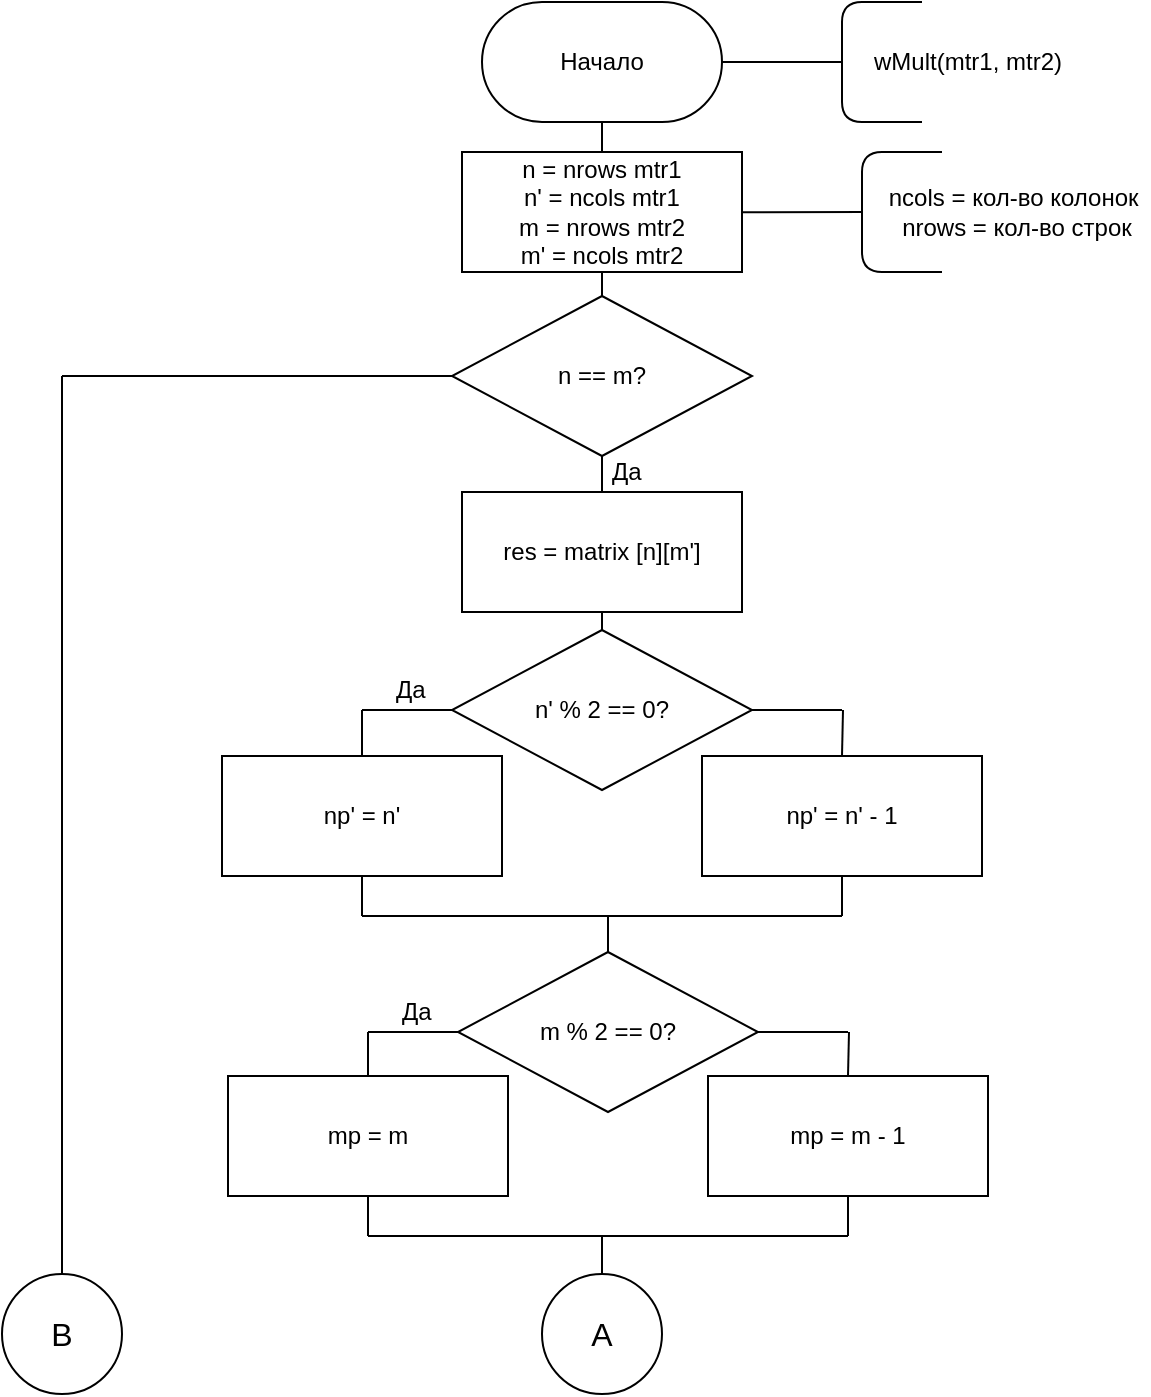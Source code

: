 <mxfile version="10.7.5" type="device"><diagram id="Z7MrRvJQbMXpsS76QgGg" name="Page-1"><mxGraphModel dx="960" dy="1164" grid="1" gridSize="10" guides="1" tooltips="1" connect="1" arrows="1" fold="1" page="1" pageScale="1" pageWidth="827" pageHeight="1169" math="0" shadow="0"><root><mxCell id="0"/><mxCell id="1" parent="0"/><mxCell id="B2b-z7ic0dfcK3mucWVi-1" value="Начало" style="rounded=1;whiteSpace=wrap;html=1;arcSize=50;" vertex="1" parent="1"><mxGeometry x="310" y="13" width="120" height="60" as="geometry"/></mxCell><mxCell id="B2b-z7ic0dfcK3mucWVi-2" value="" style="endArrow=none;html=1;" edge="1" parent="1"><mxGeometry width="50" height="50" relative="1" as="geometry"><mxPoint x="530" y="73" as="sourcePoint"/><mxPoint x="530" y="13" as="targetPoint"/><Array as="points"><mxPoint x="490" y="73"/><mxPoint x="490" y="13"/></Array></mxGeometry></mxCell><mxCell id="B2b-z7ic0dfcK3mucWVi-3" value="" style="endArrow=none;html=1;exitX=1;exitY=0.5;exitDx=0;exitDy=0;" edge="1" parent="1" source="B2b-z7ic0dfcK3mucWVi-1"><mxGeometry width="50" height="50" relative="1" as="geometry"><mxPoint x="420" y="153" as="sourcePoint"/><mxPoint x="490" y="43" as="targetPoint"/></mxGeometry></mxCell><mxCell id="B2b-z7ic0dfcK3mucWVi-4" value="wMult(mtr1, mtr2)&lt;br&gt;" style="text;html=1;strokeColor=none;fillColor=none;align=center;verticalAlign=middle;whiteSpace=wrap;rounded=0;" vertex="1" parent="1"><mxGeometry x="492.5" y="23" width="120" height="40" as="geometry"/></mxCell><mxCell id="B2b-z7ic0dfcK3mucWVi-5" value="n = nrows mtr1&lt;br&gt;n' = ncols mtr1&lt;br&gt;m = nrows mtr2&lt;br&gt;m' = ncols mtr2&lt;br&gt;" style="rounded=0;whiteSpace=wrap;html=1;" vertex="1" parent="1"><mxGeometry x="300" y="88" width="140" height="60" as="geometry"/></mxCell><mxCell id="B2b-z7ic0dfcK3mucWVi-6" value="" style="endArrow=none;html=1;" edge="1" parent="1"><mxGeometry width="50" height="50" relative="1" as="geometry"><mxPoint x="540" y="148" as="sourcePoint"/><mxPoint x="540" y="88" as="targetPoint"/><Array as="points"><mxPoint x="500" y="148"/><mxPoint x="500" y="88"/></Array></mxGeometry></mxCell><mxCell id="B2b-z7ic0dfcK3mucWVi-7" value="" style="endArrow=none;html=1;exitX=1;exitY=0.5;exitDx=0;exitDy=0;" edge="1" parent="1"><mxGeometry width="50" height="50" relative="1" as="geometry"><mxPoint x="440" y="118.167" as="sourcePoint"/><mxPoint x="500" y="118" as="targetPoint"/></mxGeometry></mxCell><mxCell id="B2b-z7ic0dfcK3mucWVi-8" value="ncols = кол-во колонок&amp;nbsp;&lt;br&gt;nrows = кол-во строк" style="text;html=1;strokeColor=none;fillColor=none;align=center;verticalAlign=middle;whiteSpace=wrap;rounded=0;" vertex="1" parent="1"><mxGeometry x="510.5" y="88" width="133" height="60" as="geometry"/></mxCell><mxCell id="B2b-z7ic0dfcK3mucWVi-9" value="" style="endArrow=none;html=1;exitX=0.5;exitY=0;exitDx=0;exitDy=0;" edge="1" parent="1" source="B2b-z7ic0dfcK3mucWVi-5" target="B2b-z7ic0dfcK3mucWVi-1"><mxGeometry width="50" height="50" relative="1" as="geometry"><mxPoint x="440" y="133" as="sourcePoint"/><mxPoint x="490" y="83" as="targetPoint"/></mxGeometry></mxCell><mxCell id="B2b-z7ic0dfcK3mucWVi-10" value="n == m?" style="rhombus;whiteSpace=wrap;html=1;" vertex="1" parent="1"><mxGeometry x="295" y="160" width="150" height="80" as="geometry"/></mxCell><mxCell id="B2b-z7ic0dfcK3mucWVi-11" value="res = matrix [n][m']" style="rounded=0;whiteSpace=wrap;html=1;" vertex="1" parent="1"><mxGeometry x="300" y="258" width="140" height="60" as="geometry"/></mxCell><mxCell id="B2b-z7ic0dfcK3mucWVi-12" value="" style="endArrow=none;html=1;entryX=0.5;entryY=0;entryDx=0;entryDy=0;exitX=0.5;exitY=1;exitDx=0;exitDy=0;" edge="1" parent="1" source="B2b-z7ic0dfcK3mucWVi-10" target="B2b-z7ic0dfcK3mucWVi-11"><mxGeometry width="50" height="50" relative="1" as="geometry"><mxPoint x="180" y="248" as="sourcePoint"/><mxPoint x="230" y="198" as="targetPoint"/></mxGeometry></mxCell><mxCell id="B2b-z7ic0dfcK3mucWVi-13" value="Да" style="text;html=1;resizable=0;points=[];autosize=1;align=left;verticalAlign=top;spacingTop=-4;" vertex="1" parent="1"><mxGeometry x="373" y="238" width="30" height="20" as="geometry"/></mxCell><mxCell id="B2b-z7ic0dfcK3mucWVi-14" value="" style="endArrow=none;html=1;entryX=0.5;entryY=0;entryDx=0;entryDy=0;exitX=0.5;exitY=1;exitDx=0;exitDy=0;" edge="1" parent="1" source="B2b-z7ic0dfcK3mucWVi-5" target="B2b-z7ic0dfcK3mucWVi-10"><mxGeometry width="50" height="50" relative="1" as="geometry"><mxPoint x="230" y="158" as="sourcePoint"/><mxPoint x="280" y="108" as="targetPoint"/></mxGeometry></mxCell><mxCell id="B2b-z7ic0dfcK3mucWVi-16" value="n' % 2 == 0?" style="rhombus;whiteSpace=wrap;html=1;" vertex="1" parent="1"><mxGeometry x="295" y="327" width="150" height="80" as="geometry"/></mxCell><mxCell id="B2b-z7ic0dfcK3mucWVi-17" value="" style="endArrow=none;html=1;entryX=0.5;entryY=0;entryDx=0;entryDy=0;exitX=0.5;exitY=1;exitDx=0;exitDy=0;" edge="1" parent="1" source="B2b-z7ic0dfcK3mucWVi-11" target="B2b-z7ic0dfcK3mucWVi-16"><mxGeometry width="50" height="50" relative="1" as="geometry"><mxPoint x="410" y="340" as="sourcePoint"/><mxPoint x="280" y="318" as="targetPoint"/></mxGeometry></mxCell><mxCell id="B2b-z7ic0dfcK3mucWVi-20" value="np' = n' - 1" style="rounded=0;whiteSpace=wrap;html=1;" vertex="1" parent="1"><mxGeometry x="420" y="390" width="140" height="60" as="geometry"/></mxCell><mxCell id="B2b-z7ic0dfcK3mucWVi-21" value="np' = n'" style="rounded=0;whiteSpace=wrap;html=1;" vertex="1" parent="1"><mxGeometry x="180" y="390" width="140" height="60" as="geometry"/></mxCell><mxCell id="B2b-z7ic0dfcK3mucWVi-22" value="" style="endArrow=none;html=1;entryX=0;entryY=0.5;entryDx=0;entryDy=0;" edge="1" parent="1" target="B2b-z7ic0dfcK3mucWVi-16"><mxGeometry width="50" height="50" relative="1" as="geometry"><mxPoint x="250" y="367" as="sourcePoint"/><mxPoint x="260" y="357" as="targetPoint"/></mxGeometry></mxCell><mxCell id="B2b-z7ic0dfcK3mucWVi-23" value="" style="endArrow=none;html=1;exitX=0.5;exitY=0;exitDx=0;exitDy=0;" edge="1" parent="1" source="B2b-z7ic0dfcK3mucWVi-21"><mxGeometry width="50" height="50" relative="1" as="geometry"><mxPoint x="200" y="387" as="sourcePoint"/><mxPoint x="250" y="367" as="targetPoint"/></mxGeometry></mxCell><mxCell id="B2b-z7ic0dfcK3mucWVi-25" value="" style="endArrow=none;html=1;exitX=1;exitY=0.5;exitDx=0;exitDy=0;" edge="1" parent="1" source="B2b-z7ic0dfcK3mucWVi-16"><mxGeometry width="50" height="50" relative="1" as="geometry"><mxPoint x="460" y="357" as="sourcePoint"/><mxPoint x="490" y="367" as="targetPoint"/></mxGeometry></mxCell><mxCell id="B2b-z7ic0dfcK3mucWVi-26" value="" style="endArrow=none;html=1;exitX=0.5;exitY=0;exitDx=0;exitDy=0;" edge="1" parent="1" source="B2b-z7ic0dfcK3mucWVi-20"><mxGeometry width="50" height="50" relative="1" as="geometry"><mxPoint x="497.5" y="387" as="sourcePoint"/><mxPoint x="490.5" y="367" as="targetPoint"/></mxGeometry></mxCell><mxCell id="B2b-z7ic0dfcK3mucWVi-27" value="Да&lt;br&gt;&lt;br&gt;" style="text;html=1;resizable=0;points=[];autosize=1;align=left;verticalAlign=top;spacingTop=-4;" vertex="1" parent="1"><mxGeometry x="265" y="347" width="30" height="30" as="geometry"/></mxCell><mxCell id="B2b-z7ic0dfcK3mucWVi-29" value="" style="endArrow=none;html=1;entryX=0.5;entryY=1;entryDx=0;entryDy=0;" edge="1" parent="1" target="B2b-z7ic0dfcK3mucWVi-21"><mxGeometry width="50" height="50" relative="1" as="geometry"><mxPoint x="250" y="470" as="sourcePoint"/><mxPoint x="280" y="477" as="targetPoint"/></mxGeometry></mxCell><mxCell id="B2b-z7ic0dfcK3mucWVi-30" value="" style="endArrow=none;html=1;entryX=0.5;entryY=1;entryDx=0;entryDy=0;" edge="1" parent="1" target="B2b-z7ic0dfcK3mucWVi-20"><mxGeometry width="50" height="50" relative="1" as="geometry"><mxPoint x="490" y="470" as="sourcePoint"/><mxPoint x="260" y="477" as="targetPoint"/></mxGeometry></mxCell><mxCell id="B2b-z7ic0dfcK3mucWVi-31" value="" style="endArrow=none;html=1;" edge="1" parent="1"><mxGeometry width="50" height="50" relative="1" as="geometry"><mxPoint x="250" y="470" as="sourcePoint"/><mxPoint x="490" y="470" as="targetPoint"/></mxGeometry></mxCell><mxCell id="B2b-z7ic0dfcK3mucWVi-32" value="" style="endArrow=none;html=1;" edge="1" parent="1"><mxGeometry width="50" height="50" relative="1" as="geometry"><mxPoint x="373" y="488" as="sourcePoint"/><mxPoint x="373" y="470" as="targetPoint"/></mxGeometry></mxCell><mxCell id="B2b-z7ic0dfcK3mucWVi-33" value="m % 2 == 0?" style="rhombus;whiteSpace=wrap;html=1;" vertex="1" parent="1"><mxGeometry x="298" y="488" width="150" height="80" as="geometry"/></mxCell><mxCell id="B2b-z7ic0dfcK3mucWVi-34" value="mp = m - 1" style="rounded=0;whiteSpace=wrap;html=1;" vertex="1" parent="1"><mxGeometry x="423" y="550" width="140" height="60" as="geometry"/></mxCell><mxCell id="B2b-z7ic0dfcK3mucWVi-35" value="mp = m" style="rounded=0;whiteSpace=wrap;html=1;" vertex="1" parent="1"><mxGeometry x="183" y="550" width="140" height="60" as="geometry"/></mxCell><mxCell id="B2b-z7ic0dfcK3mucWVi-36" value="" style="endArrow=none;html=1;entryX=0;entryY=0.5;entryDx=0;entryDy=0;" edge="1" parent="1" target="B2b-z7ic0dfcK3mucWVi-33"><mxGeometry width="50" height="50" relative="1" as="geometry"><mxPoint x="253" y="528" as="sourcePoint"/><mxPoint x="263" y="518" as="targetPoint"/></mxGeometry></mxCell><mxCell id="B2b-z7ic0dfcK3mucWVi-37" value="" style="endArrow=none;html=1;exitX=0.5;exitY=0;exitDx=0;exitDy=0;" edge="1" parent="1" source="B2b-z7ic0dfcK3mucWVi-35"><mxGeometry width="50" height="50" relative="1" as="geometry"><mxPoint x="203" y="548" as="sourcePoint"/><mxPoint x="253" y="528" as="targetPoint"/></mxGeometry></mxCell><mxCell id="B2b-z7ic0dfcK3mucWVi-38" value="" style="endArrow=none;html=1;exitX=1;exitY=0.5;exitDx=0;exitDy=0;" edge="1" parent="1" source="B2b-z7ic0dfcK3mucWVi-33"><mxGeometry width="50" height="50" relative="1" as="geometry"><mxPoint x="463" y="518" as="sourcePoint"/><mxPoint x="493" y="528" as="targetPoint"/></mxGeometry></mxCell><mxCell id="B2b-z7ic0dfcK3mucWVi-39" value="" style="endArrow=none;html=1;exitX=0.5;exitY=0;exitDx=0;exitDy=0;" edge="1" parent="1" source="B2b-z7ic0dfcK3mucWVi-34"><mxGeometry width="50" height="50" relative="1" as="geometry"><mxPoint x="500.5" y="548" as="sourcePoint"/><mxPoint x="493.5" y="528" as="targetPoint"/></mxGeometry></mxCell><mxCell id="B2b-z7ic0dfcK3mucWVi-40" value="Да&lt;br&gt;&lt;br&gt;" style="text;html=1;resizable=0;points=[];autosize=1;align=left;verticalAlign=top;spacingTop=-4;" vertex="1" parent="1"><mxGeometry x="268" y="508" width="30" height="30" as="geometry"/></mxCell><mxCell id="B2b-z7ic0dfcK3mucWVi-41" value="" style="endArrow=none;html=1;entryX=0.5;entryY=1;entryDx=0;entryDy=0;" edge="1" parent="1" target="B2b-z7ic0dfcK3mucWVi-35"><mxGeometry width="50" height="50" relative="1" as="geometry"><mxPoint x="253" y="630" as="sourcePoint"/><mxPoint x="283" y="638" as="targetPoint"/></mxGeometry></mxCell><mxCell id="B2b-z7ic0dfcK3mucWVi-42" value="" style="endArrow=none;html=1;entryX=0.5;entryY=1;entryDx=0;entryDy=0;" edge="1" parent="1" target="B2b-z7ic0dfcK3mucWVi-34"><mxGeometry width="50" height="50" relative="1" as="geometry"><mxPoint x="493" y="630" as="sourcePoint"/><mxPoint x="263" y="638" as="targetPoint"/></mxGeometry></mxCell><mxCell id="B2b-z7ic0dfcK3mucWVi-43" value="" style="endArrow=none;html=1;" edge="1" parent="1"><mxGeometry width="50" height="50" relative="1" as="geometry"><mxPoint x="253" y="630" as="sourcePoint"/><mxPoint x="493" y="630" as="targetPoint"/></mxGeometry></mxCell><mxCell id="B2b-z7ic0dfcK3mucWVi-44" value="" style="endArrow=none;html=1;" edge="1" parent="1"><mxGeometry width="50" height="50" relative="1" as="geometry"><mxPoint x="370" y="650" as="sourcePoint"/><mxPoint x="370" y="630" as="targetPoint"/></mxGeometry></mxCell><mxCell id="B2b-z7ic0dfcK3mucWVi-59" value="&lt;font size=&quot;3&quot;&gt;А&lt;/font&gt;" style="ellipse;whiteSpace=wrap;html=1;aspect=fixed;" vertex="1" parent="1"><mxGeometry x="340" y="649" width="60" height="60" as="geometry"/></mxCell><mxCell id="B2b-z7ic0dfcK3mucWVi-60" value="" style="endArrow=none;html=1;entryX=0;entryY=0.5;entryDx=0;entryDy=0;" edge="1" parent="1" target="B2b-z7ic0dfcK3mucWVi-10"><mxGeometry width="50" height="50" relative="1" as="geometry"><mxPoint x="100" y="200" as="sourcePoint"/><mxPoint x="290" y="200" as="targetPoint"/></mxGeometry></mxCell><mxCell id="B2b-z7ic0dfcK3mucWVi-61" value="" style="endArrow=none;html=1;exitX=0.5;exitY=0;exitDx=0;exitDy=0;" edge="1" parent="1" source="B2b-z7ic0dfcK3mucWVi-63"><mxGeometry width="50" height="50" relative="1" as="geometry"><mxPoint x="100" y="310" as="sourcePoint"/><mxPoint x="100" y="200" as="targetPoint"/></mxGeometry></mxCell><mxCell id="B2b-z7ic0dfcK3mucWVi-63" value="&lt;font size=&quot;3&quot;&gt;В&lt;/font&gt;" style="ellipse;whiteSpace=wrap;html=1;aspect=fixed;" vertex="1" parent="1"><mxGeometry x="70" y="649" width="60" height="60" as="geometry"/></mxCell></root></mxGraphModel></diagram></mxfile>